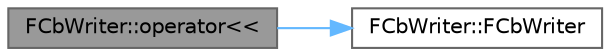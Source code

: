 digraph "FCbWriter::operator&lt;&lt;"
{
 // INTERACTIVE_SVG=YES
 // LATEX_PDF_SIZE
  bgcolor="transparent";
  edge [fontname=Helvetica,fontsize=10,labelfontname=Helvetica,labelfontsize=10];
  node [fontname=Helvetica,fontsize=10,shape=box,height=0.2,width=0.4];
  rankdir="LR";
  Node1 [id="Node000001",label="FCbWriter::operator\<\<",height=0.2,width=0.4,color="gray40", fillcolor="grey60", style="filled", fontcolor="black",tooltip="Write the field name if valid in this state, otherwise write the string value."];
  Node1 -> Node2 [id="edge1_Node000001_Node000002",color="steelblue1",style="solid",tooltip=" "];
  Node2 [id="Node000002",label="FCbWriter::FCbWriter",height=0.2,width=0.4,color="grey40", fillcolor="white", style="filled",URL="$dc/d63/classFCbWriter.html#a416cb37a6896886db178766bd6912e9b",tooltip=" "];
}
